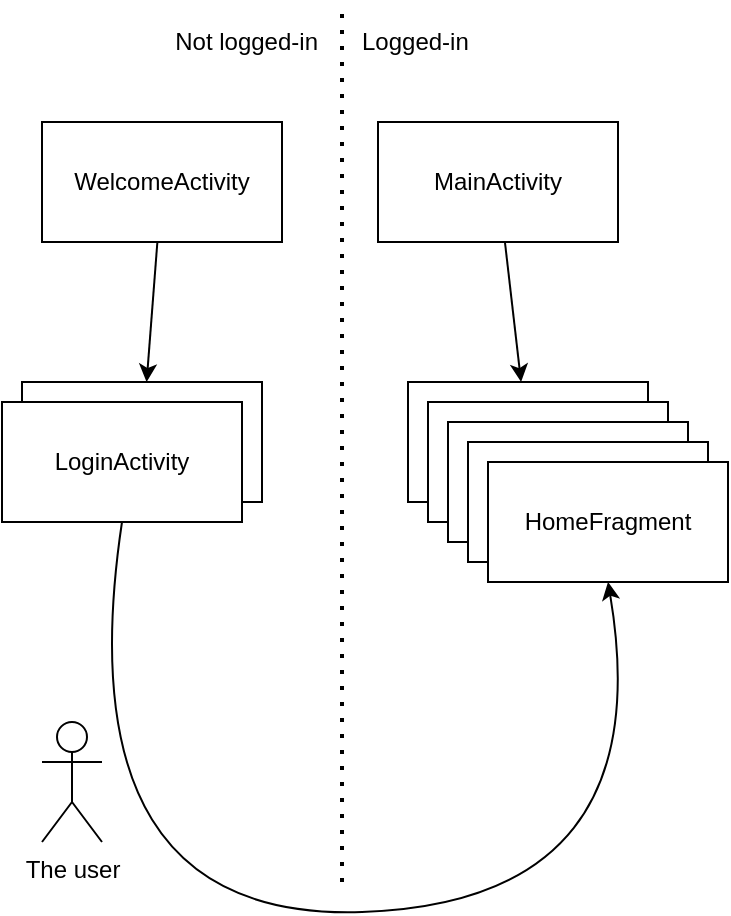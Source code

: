 <mxfile version="13.10.5" type="github">
  <diagram id="vnSreKOgDY3ID4QjmNT7" name="Page-1">
    <mxGraphModel dx="1662" dy="621" grid="1" gridSize="10" guides="1" tooltips="1" connect="1" arrows="1" fold="1" page="1" pageScale="1" pageWidth="850" pageHeight="1100" math="0" shadow="0">
      <root>
        <mxCell id="0" />
        <mxCell id="1" parent="0" />
        <mxCell id="vulZ_JFEH84F024nTpnq-3" value="" style="rounded=0;orthogonalLoop=1;jettySize=auto;html=1;" edge="1" parent="1" source="vulZ_JFEH84F024nTpnq-1" target="vulZ_JFEH84F024nTpnq-2">
          <mxGeometry relative="1" as="geometry" />
        </mxCell>
        <mxCell id="vulZ_JFEH84F024nTpnq-1" value="WelcomeActivity" style="rounded=0;whiteSpace=wrap;html=1;" vertex="1" parent="1">
          <mxGeometry x="170" y="100" width="120" height="60" as="geometry" />
        </mxCell>
        <mxCell id="vulZ_JFEH84F024nTpnq-2" value="" style="whiteSpace=wrap;html=1;rounded=0;" vertex="1" parent="1">
          <mxGeometry x="160" y="230" width="120" height="60" as="geometry" />
        </mxCell>
        <mxCell id="vulZ_JFEH84F024nTpnq-8" value="" style="edgeStyle=none;rounded=0;orthogonalLoop=1;jettySize=auto;html=1;" edge="1" parent="1" source="vulZ_JFEH84F024nTpnq-4" target="vulZ_JFEH84F024nTpnq-7">
          <mxGeometry relative="1" as="geometry" />
        </mxCell>
        <mxCell id="vulZ_JFEH84F024nTpnq-4" value="MainActivity" style="whiteSpace=wrap;html=1;rounded=0;" vertex="1" parent="1">
          <mxGeometry x="338" y="100" width="120" height="60" as="geometry" />
        </mxCell>
        <mxCell id="vulZ_JFEH84F024nTpnq-6" value="LoginActivity" style="whiteSpace=wrap;html=1;rounded=0;" vertex="1" parent="1">
          <mxGeometry x="150" y="240" width="120" height="60" as="geometry" />
        </mxCell>
        <mxCell id="vulZ_JFEH84F024nTpnq-7" value="" style="whiteSpace=wrap;html=1;rounded=0;" vertex="1" parent="1">
          <mxGeometry x="353" y="230" width="120" height="60" as="geometry" />
        </mxCell>
        <mxCell id="vulZ_JFEH84F024nTpnq-9" value="" style="whiteSpace=wrap;html=1;rounded=0;" vertex="1" parent="1">
          <mxGeometry x="363" y="240" width="120" height="60" as="geometry" />
        </mxCell>
        <mxCell id="vulZ_JFEH84F024nTpnq-10" value="" style="whiteSpace=wrap;html=1;rounded=0;" vertex="1" parent="1">
          <mxGeometry x="373" y="250" width="120" height="60" as="geometry" />
        </mxCell>
        <mxCell id="vulZ_JFEH84F024nTpnq-11" value="" style="whiteSpace=wrap;html=1;rounded=0;" vertex="1" parent="1">
          <mxGeometry x="383" y="260" width="120" height="60" as="geometry" />
        </mxCell>
        <mxCell id="vulZ_JFEH84F024nTpnq-12" value="HomeFragment" style="whiteSpace=wrap;html=1;rounded=0;" vertex="1" parent="1">
          <mxGeometry x="393" y="270" width="120" height="60" as="geometry" />
        </mxCell>
        <mxCell id="vulZ_JFEH84F024nTpnq-15" value="" style="endArrow=none;dashed=1;html=1;dashPattern=1 3;strokeWidth=2;" edge="1" parent="1">
          <mxGeometry width="50" height="50" relative="1" as="geometry">
            <mxPoint x="320" y="480" as="sourcePoint" />
            <mxPoint x="320" y="40" as="targetPoint" />
          </mxGeometry>
        </mxCell>
        <mxCell id="vulZ_JFEH84F024nTpnq-16" value="&lt;div align=&quot;right&quot;&gt;Not logged-in&lt;br&gt;&lt;/div&gt;" style="text;html=1;strokeColor=none;fillColor=none;align=right;verticalAlign=middle;whiteSpace=wrap;rounded=0;" vertex="1" parent="1">
          <mxGeometry x="180" y="50" width="130" height="20" as="geometry" />
        </mxCell>
        <mxCell id="vulZ_JFEH84F024nTpnq-17" value="&lt;div align=&quot;left&quot;&gt;Logged-in&lt;/div&gt;" style="text;html=1;strokeColor=none;fillColor=none;align=left;verticalAlign=middle;whiteSpace=wrap;rounded=0;" vertex="1" parent="1">
          <mxGeometry x="328" y="50" width="130" height="20" as="geometry" />
        </mxCell>
        <mxCell id="vulZ_JFEH84F024nTpnq-19" value="" style="curved=1;endArrow=classic;html=1;exitX=0.5;exitY=1;exitDx=0;exitDy=0;entryX=0.5;entryY=1;entryDx=0;entryDy=0;" edge="1" parent="1" source="vulZ_JFEH84F024nTpnq-6" target="vulZ_JFEH84F024nTpnq-12">
          <mxGeometry width="50" height="50" relative="1" as="geometry">
            <mxPoint x="310" y="470" as="sourcePoint" />
            <mxPoint x="360" y="420" as="targetPoint" />
            <Array as="points">
              <mxPoint x="180" y="500" />
              <mxPoint x="480" y="490" />
            </Array>
          </mxGeometry>
        </mxCell>
        <mxCell id="vulZ_JFEH84F024nTpnq-20" value="The user" style="shape=umlActor;verticalLabelPosition=bottom;verticalAlign=top;html=1;outlineConnect=0;" vertex="1" parent="1">
          <mxGeometry x="170" y="400" width="30" height="60" as="geometry" />
        </mxCell>
      </root>
    </mxGraphModel>
  </diagram>
</mxfile>
